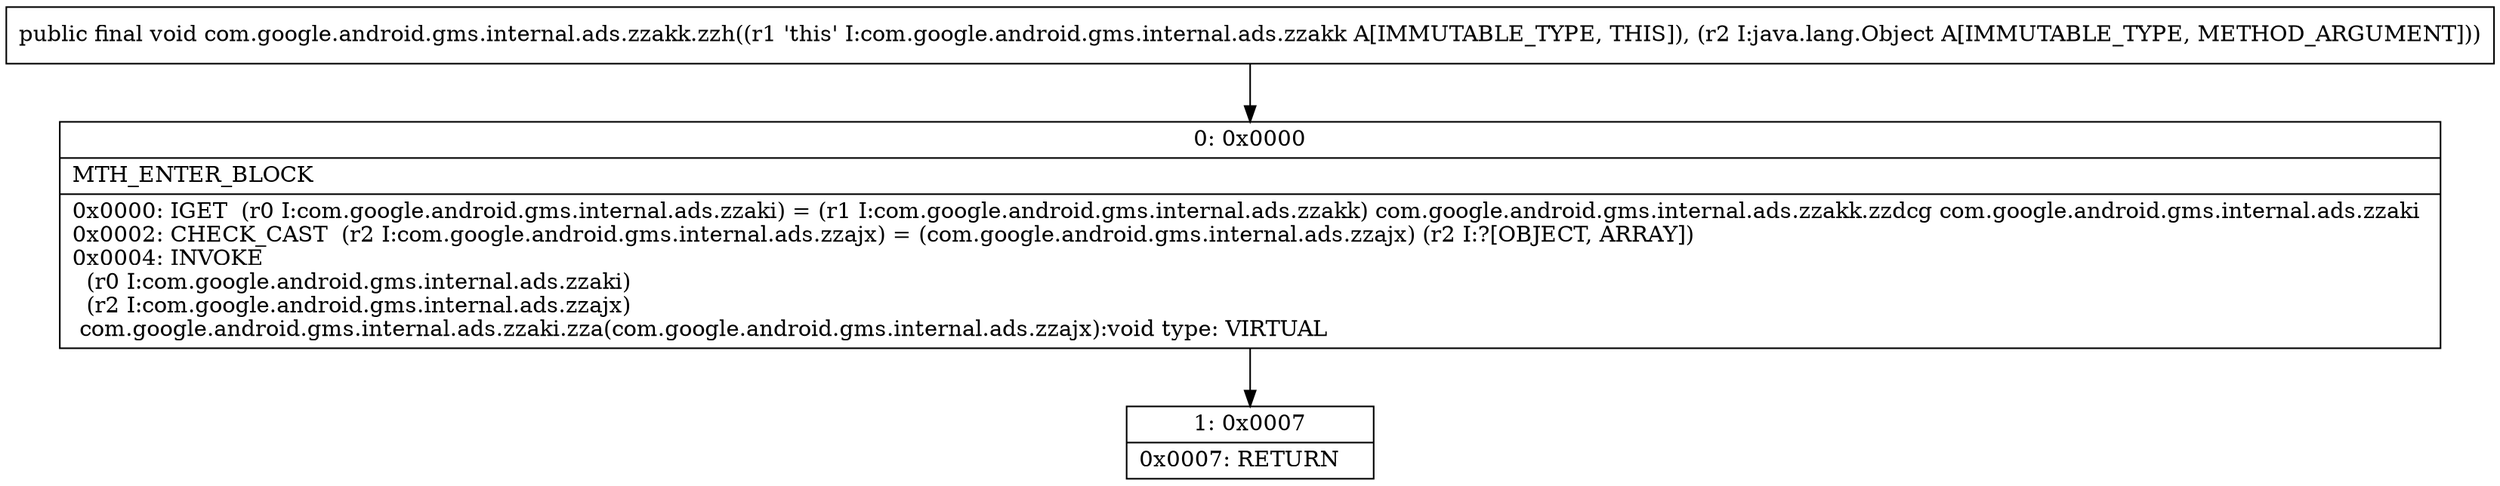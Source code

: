 digraph "CFG forcom.google.android.gms.internal.ads.zzakk.zzh(Ljava\/lang\/Object;)V" {
Node_0 [shape=record,label="{0\:\ 0x0000|MTH_ENTER_BLOCK\l|0x0000: IGET  (r0 I:com.google.android.gms.internal.ads.zzaki) = (r1 I:com.google.android.gms.internal.ads.zzakk) com.google.android.gms.internal.ads.zzakk.zzdcg com.google.android.gms.internal.ads.zzaki \l0x0002: CHECK_CAST  (r2 I:com.google.android.gms.internal.ads.zzajx) = (com.google.android.gms.internal.ads.zzajx) (r2 I:?[OBJECT, ARRAY]) \l0x0004: INVOKE  \l  (r0 I:com.google.android.gms.internal.ads.zzaki)\l  (r2 I:com.google.android.gms.internal.ads.zzajx)\l com.google.android.gms.internal.ads.zzaki.zza(com.google.android.gms.internal.ads.zzajx):void type: VIRTUAL \l}"];
Node_1 [shape=record,label="{1\:\ 0x0007|0x0007: RETURN   \l}"];
MethodNode[shape=record,label="{public final void com.google.android.gms.internal.ads.zzakk.zzh((r1 'this' I:com.google.android.gms.internal.ads.zzakk A[IMMUTABLE_TYPE, THIS]), (r2 I:java.lang.Object A[IMMUTABLE_TYPE, METHOD_ARGUMENT])) }"];
MethodNode -> Node_0;
Node_0 -> Node_1;
}

